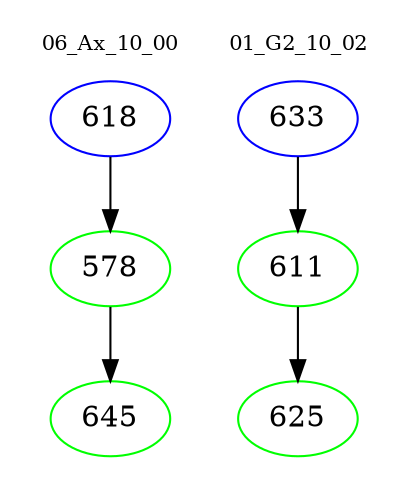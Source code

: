 digraph{
subgraph cluster_0 {
color = white
label = "06_Ax_10_00";
fontsize=10;
T0_618 [label="618", color="blue"]
T0_618 -> T0_578 [color="black"]
T0_578 [label="578", color="green"]
T0_578 -> T0_645 [color="black"]
T0_645 [label="645", color="green"]
}
subgraph cluster_1 {
color = white
label = "01_G2_10_02";
fontsize=10;
T1_633 [label="633", color="blue"]
T1_633 -> T1_611 [color="black"]
T1_611 [label="611", color="green"]
T1_611 -> T1_625 [color="black"]
T1_625 [label="625", color="green"]
}
}
